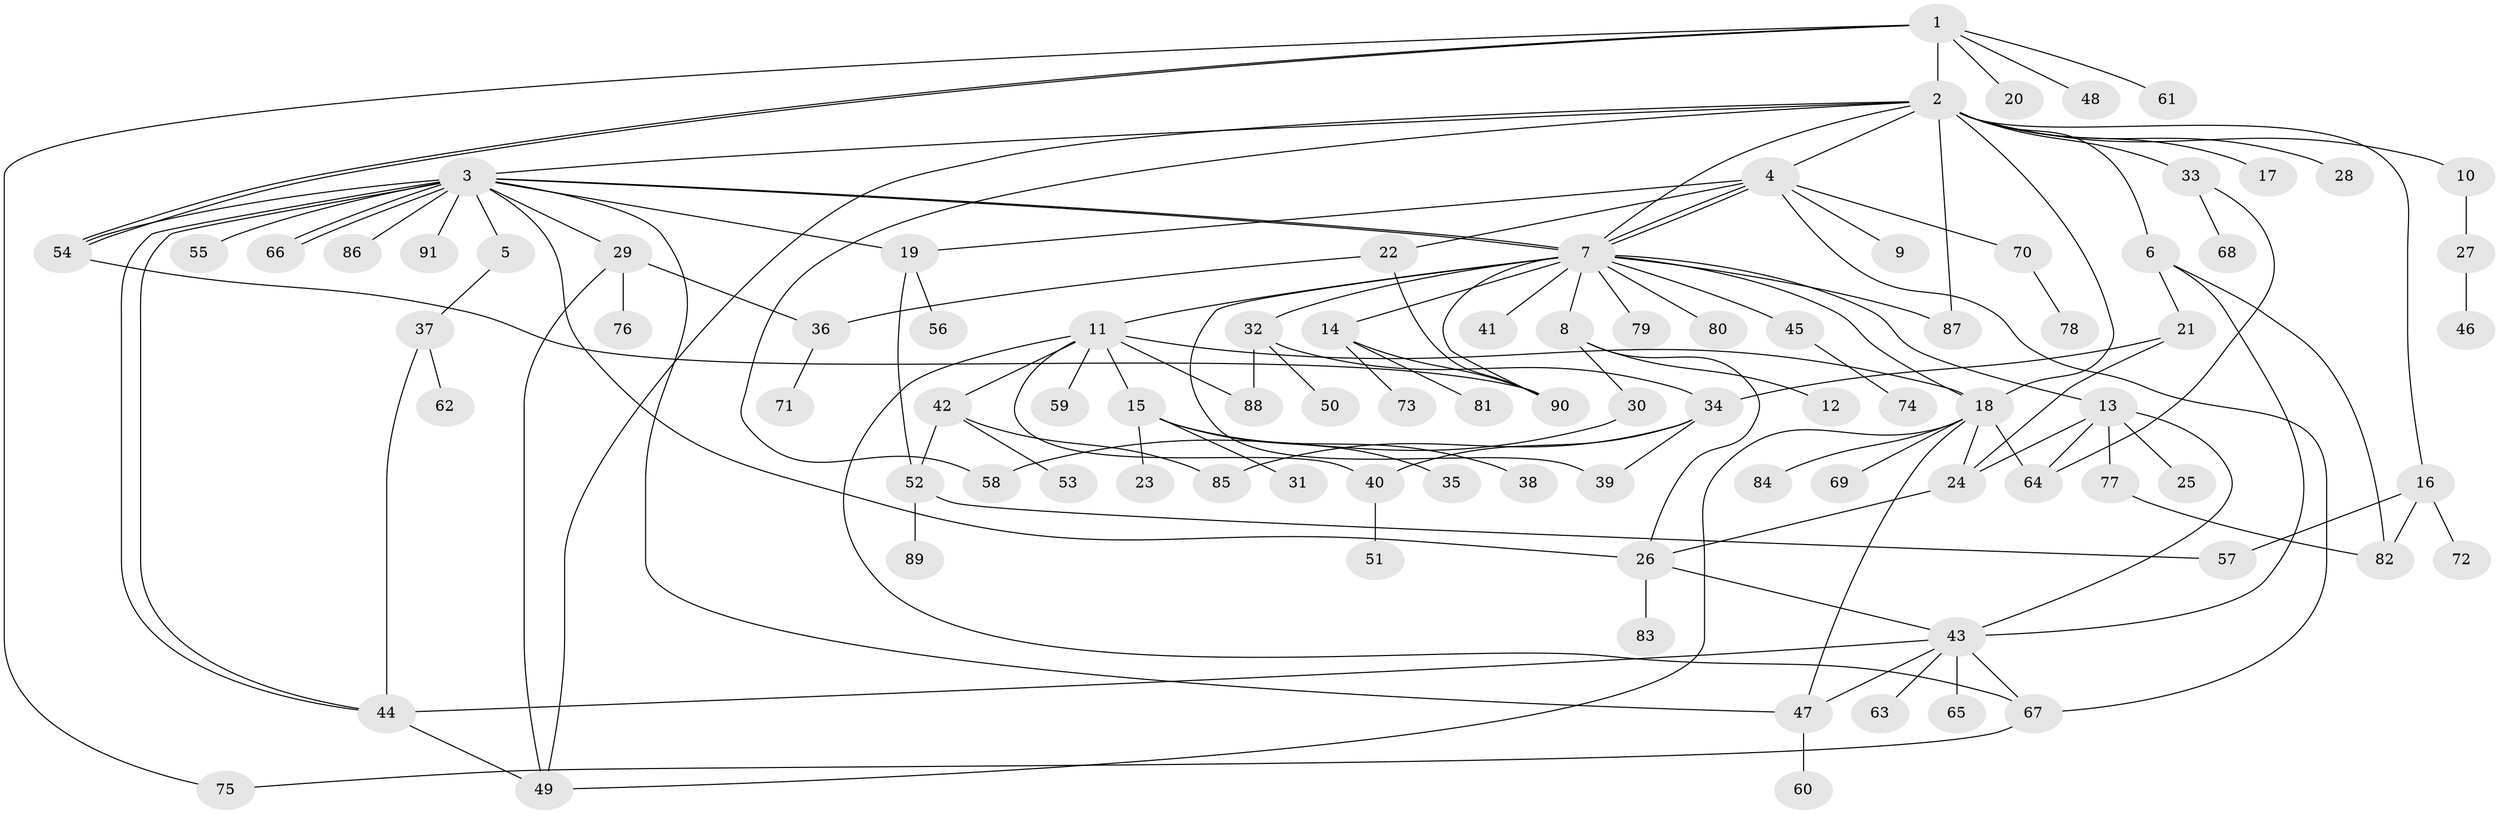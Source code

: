 // coarse degree distribution, {6: 0.018518518518518517, 18: 0.018518518518518517, 1: 0.6481481481481481, 11: 0.018518518518518517, 2: 0.12962962962962962, 4: 0.037037037037037035, 3: 0.05555555555555555, 5: 0.037037037037037035, 15: 0.018518518518518517, 8: 0.018518518518518517}
// Generated by graph-tools (version 1.1) at 2025/50/03/04/25 21:50:54]
// undirected, 91 vertices, 134 edges
graph export_dot {
graph [start="1"]
  node [color=gray90,style=filled];
  1;
  2;
  3;
  4;
  5;
  6;
  7;
  8;
  9;
  10;
  11;
  12;
  13;
  14;
  15;
  16;
  17;
  18;
  19;
  20;
  21;
  22;
  23;
  24;
  25;
  26;
  27;
  28;
  29;
  30;
  31;
  32;
  33;
  34;
  35;
  36;
  37;
  38;
  39;
  40;
  41;
  42;
  43;
  44;
  45;
  46;
  47;
  48;
  49;
  50;
  51;
  52;
  53;
  54;
  55;
  56;
  57;
  58;
  59;
  60;
  61;
  62;
  63;
  64;
  65;
  66;
  67;
  68;
  69;
  70;
  71;
  72;
  73;
  74;
  75;
  76;
  77;
  78;
  79;
  80;
  81;
  82;
  83;
  84;
  85;
  86;
  87;
  88;
  89;
  90;
  91;
  1 -- 2;
  1 -- 20;
  1 -- 48;
  1 -- 54;
  1 -- 54;
  1 -- 61;
  1 -- 75;
  2 -- 3;
  2 -- 4;
  2 -- 6;
  2 -- 7;
  2 -- 10;
  2 -- 16;
  2 -- 17;
  2 -- 18;
  2 -- 28;
  2 -- 33;
  2 -- 49;
  2 -- 58;
  2 -- 87;
  3 -- 5;
  3 -- 7;
  3 -- 7;
  3 -- 19;
  3 -- 26;
  3 -- 29;
  3 -- 44;
  3 -- 44;
  3 -- 47;
  3 -- 54;
  3 -- 55;
  3 -- 66;
  3 -- 66;
  3 -- 86;
  3 -- 91;
  4 -- 7;
  4 -- 7;
  4 -- 9;
  4 -- 19;
  4 -- 22;
  4 -- 67;
  4 -- 70;
  5 -- 37;
  6 -- 21;
  6 -- 43;
  6 -- 82;
  7 -- 8;
  7 -- 11;
  7 -- 13;
  7 -- 14;
  7 -- 18;
  7 -- 32;
  7 -- 39;
  7 -- 41;
  7 -- 45;
  7 -- 79;
  7 -- 80;
  7 -- 87;
  7 -- 90;
  8 -- 12;
  8 -- 26;
  8 -- 30;
  10 -- 27;
  11 -- 15;
  11 -- 18;
  11 -- 40;
  11 -- 42;
  11 -- 59;
  11 -- 67;
  11 -- 88;
  13 -- 24;
  13 -- 25;
  13 -- 43;
  13 -- 64;
  13 -- 77;
  14 -- 73;
  14 -- 81;
  14 -- 90;
  15 -- 23;
  15 -- 31;
  15 -- 35;
  15 -- 38;
  16 -- 57;
  16 -- 72;
  16 -- 82;
  18 -- 24;
  18 -- 47;
  18 -- 49;
  18 -- 64;
  18 -- 69;
  18 -- 84;
  19 -- 52;
  19 -- 56;
  21 -- 24;
  21 -- 34;
  22 -- 36;
  22 -- 90;
  24 -- 26;
  26 -- 43;
  26 -- 83;
  27 -- 46;
  29 -- 36;
  29 -- 49;
  29 -- 76;
  30 -- 58;
  32 -- 34;
  32 -- 50;
  32 -- 88;
  33 -- 64;
  33 -- 68;
  34 -- 39;
  34 -- 40;
  34 -- 85;
  36 -- 71;
  37 -- 44;
  37 -- 62;
  40 -- 51;
  42 -- 52;
  42 -- 53;
  42 -- 85;
  43 -- 44;
  43 -- 47;
  43 -- 63;
  43 -- 65;
  43 -- 67;
  44 -- 49;
  45 -- 74;
  47 -- 60;
  52 -- 57;
  52 -- 89;
  54 -- 90;
  67 -- 75;
  70 -- 78;
  77 -- 82;
}

